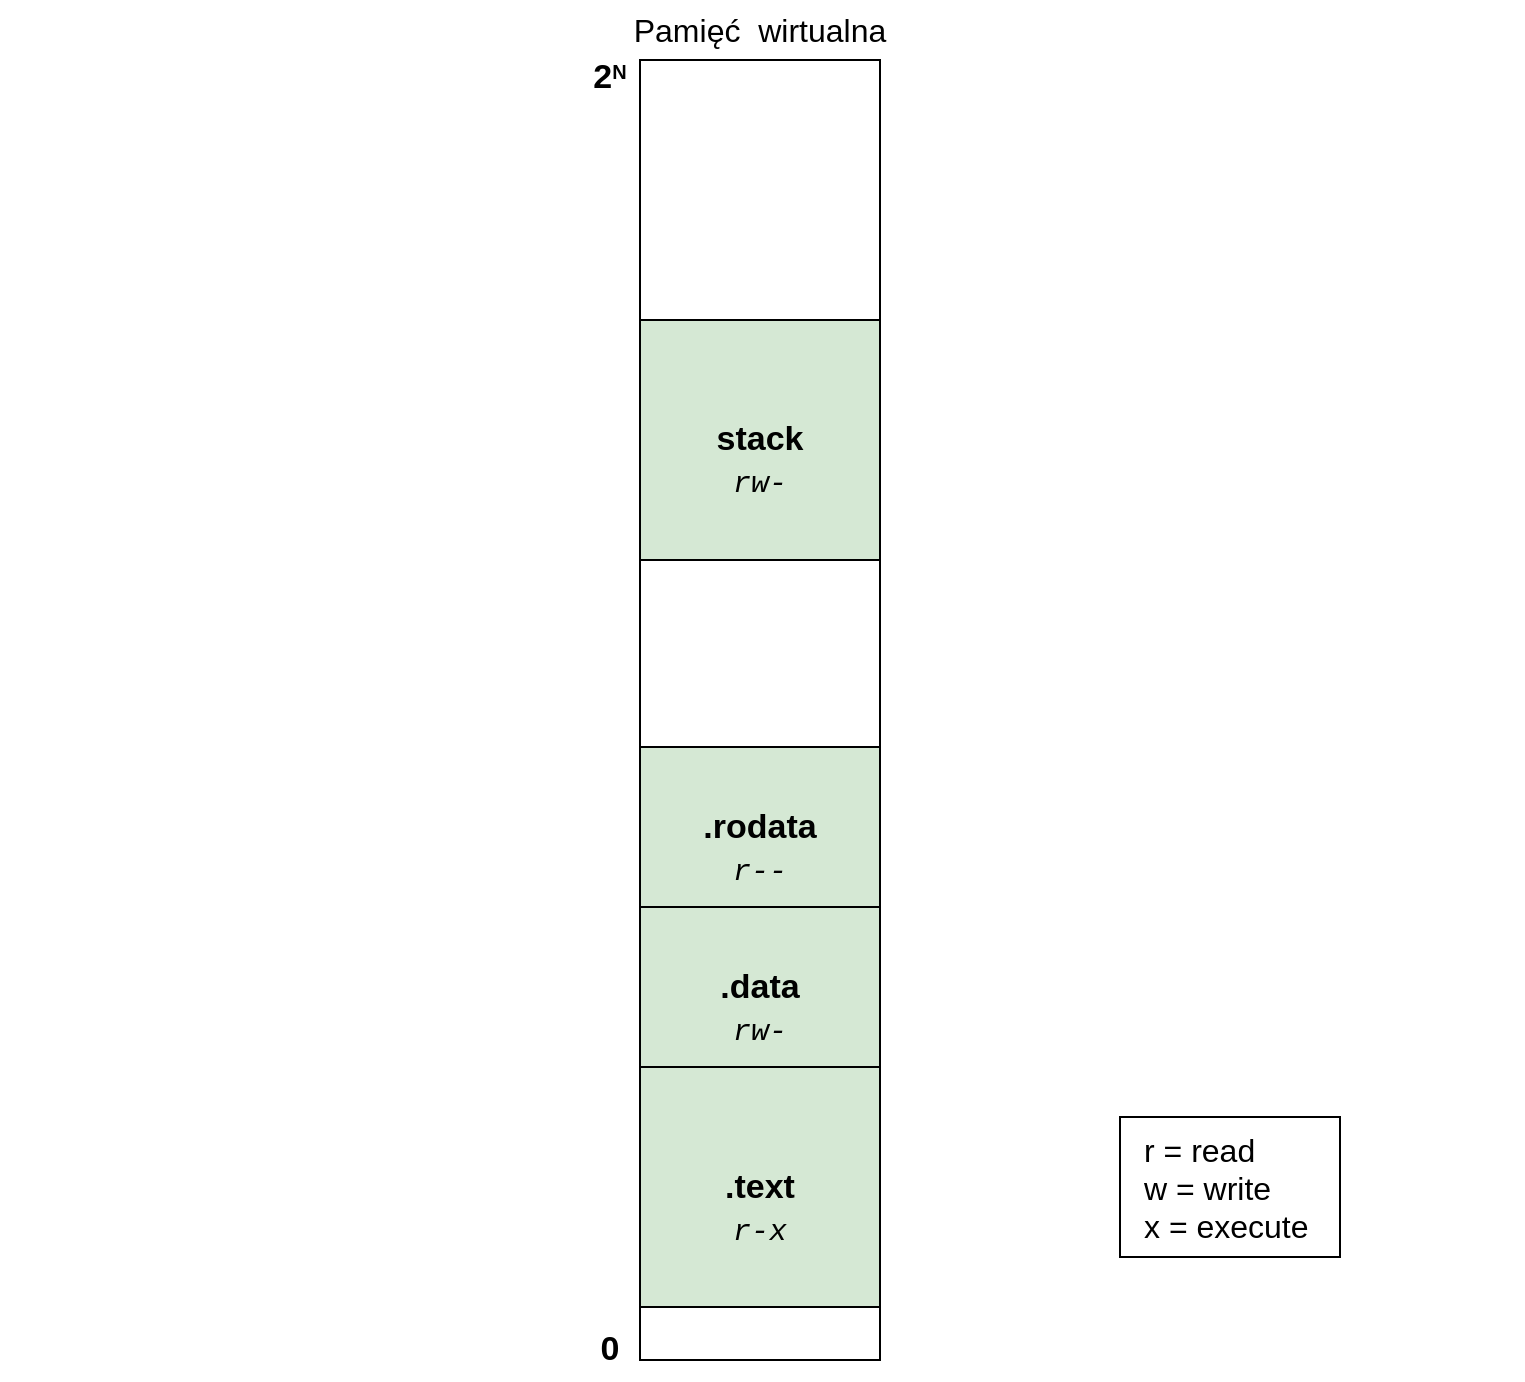<mxfile version="24.0.4" type="device">
  <diagram name="Page-1" id="bUzElv2l2GWEFmTksL0H">
    <mxGraphModel dx="584" dy="958" grid="1" gridSize="10" guides="1" tooltips="1" connect="1" arrows="1" fold="1" page="1" pageScale="1" pageWidth="850" pageHeight="1100" math="0" shadow="0">
      <root>
        <mxCell id="0" />
        <mxCell id="1" parent="0" />
        <mxCell id="QkMXo-uOz5fR3eblIkdU-6" value="" style="rounded=0;whiteSpace=wrap;html=1;strokeWidth=1;" parent="1" vertex="1">
          <mxGeometry x="1240" y="40" width="120" height="650" as="geometry" />
        </mxCell>
        <mxCell id="QkMXo-uOz5fR3eblIkdU-9" value="&lt;font style=&quot;font-size: 16px;&quot;&gt;Pamięć&amp;nbsp; wirtualna&lt;/font&gt;" style="text;html=1;align=center;verticalAlign=middle;whiteSpace=wrap;rounded=0;" parent="1" vertex="1">
          <mxGeometry x="1210" y="10" width="180" height="30" as="geometry" />
        </mxCell>
        <mxCell id="QkMXo-uOz5fR3eblIkdU-42" value="" style="endArrow=none;html=1;rounded=0;strokeColor=none;" parent="1" edge="1">
          <mxGeometry width="50" height="50" relative="1" as="geometry">
            <mxPoint x="920.43" y="640" as="sourcePoint" />
            <mxPoint x="920" y="40" as="targetPoint" />
          </mxGeometry>
        </mxCell>
        <mxCell id="ApAm6ha_IGB6OoukJDqG-1" value="&lt;font style=&quot;font-size: 17px;&quot;&gt;&lt;b&gt;0&lt;/b&gt;&lt;b&gt;&lt;br&gt;&lt;/b&gt;&lt;/font&gt;" style="text;html=1;align=center;verticalAlign=middle;whiteSpace=wrap;rounded=0;" parent="1" vertex="1">
          <mxGeometry x="1195" y="670" width="60" height="30" as="geometry" />
        </mxCell>
        <mxCell id="ApAm6ha_IGB6OoukJDqG-2" value="&lt;font style=&quot;font-size: 17px;&quot;&gt;&lt;b style=&quot;font-size: 17px;&quot;&gt;2&lt;/b&gt;&lt;/font&gt;&lt;font size=&quot;1&quot;&gt;&lt;b&gt;&lt;sup style=&quot;font-size: 10px;&quot;&gt;N&lt;/sup&gt;&lt;/b&gt;&lt;/font&gt;" style="text;html=1;align=center;verticalAlign=middle;whiteSpace=wrap;rounded=0;fontSize=17;" parent="1" vertex="1">
          <mxGeometry x="1195" y="34" width="60" height="30" as="geometry" />
        </mxCell>
        <mxCell id="ApAm6ha_IGB6OoukJDqG-3" value="" style="endArrow=none;html=1;rounded=0;strokeColor=none;" parent="1" edge="1">
          <mxGeometry width="50" height="50" relative="1" as="geometry">
            <mxPoint x="1680.43" y="648.5" as="sourcePoint" />
            <mxPoint x="1680" y="48.5" as="targetPoint" />
          </mxGeometry>
        </mxCell>
        <mxCell id="4U6riaCsUl9iuARCi7AS-7" value="&lt;span style=&quot;font-size: 17px;&quot;&gt;&lt;b&gt;stack&lt;/b&gt;&lt;/span&gt;" style="rounded=0;whiteSpace=wrap;html=1;fillColor=#D5E8D4;strokeWidth=1;" parent="1" vertex="1">
          <mxGeometry x="1240" y="170" width="120" height="120" as="geometry" />
        </mxCell>
        <mxCell id="4U6riaCsUl9iuARCi7AS-11" value="&lt;span style=&quot;font-size: 17px;&quot;&gt;&lt;b&gt;.text&lt;/b&gt;&lt;/span&gt;" style="rounded=0;whiteSpace=wrap;html=1;fillColor=#D5E8D4;strokeWidth=1;" parent="1" vertex="1">
          <mxGeometry x="1240" y="543.5" width="120" height="120" as="geometry" />
        </mxCell>
        <mxCell id="4U6riaCsUl9iuARCi7AS-8" value="&lt;span style=&quot;font-size: 17px;&quot;&gt;&lt;b&gt;.rodata&lt;/b&gt;&lt;/span&gt;" style="rounded=0;whiteSpace=wrap;html=1;fillColor=#D5E8D4;strokeWidth=1;" parent="1" vertex="1">
          <mxGeometry x="1240" y="383.5" width="120" height="80" as="geometry" />
        </mxCell>
        <mxCell id="4U6riaCsUl9iuARCi7AS-9" value="&lt;span style=&quot;font-size: 17px;&quot;&gt;&lt;b&gt;.data&lt;/b&gt;&lt;/span&gt;" style="rounded=0;whiteSpace=wrap;html=1;fillColor=#D5E8D4;strokeWidth=1;" parent="1" vertex="1">
          <mxGeometry x="1240" y="463.5" width="120" height="80" as="geometry" />
        </mxCell>
        <mxCell id="RJKMBECtu7ogXmF7wZVS-4" value="&lt;font style=&quot;font-size: 16px;&quot;&gt;r = read&lt;/font&gt;&lt;div style=&quot;font-size: 16px;&quot;&gt;&lt;font style=&quot;font-size: 16px;&quot;&gt;w = write&lt;/font&gt;&lt;/div&gt;&lt;div style=&quot;font-size: 16px;&quot;&gt;&lt;font style=&quot;font-size: 16px;&quot;&gt;x = execute&lt;/font&gt;&lt;/div&gt;" style="text;html=1;align=left;verticalAlign=middle;resizable=0;points=[];autosize=1;strokeColor=default;fillColor=none;spacingLeft=10;" parent="1" vertex="1">
          <mxGeometry x="1480" y="568.5" width="110" height="70" as="geometry" />
        </mxCell>
        <mxCell id="RJKMBECtu7ogXmF7wZVS-5" value="r-x" style="text;html=1;align=center;verticalAlign=middle;whiteSpace=wrap;rounded=0;fontStyle=2;fontFamily=Courier New;fontSize=15;" parent="1" vertex="1">
          <mxGeometry x="1270" y="610.5" width="60" height="30" as="geometry" />
        </mxCell>
        <mxCell id="RJKMBECtu7ogXmF7wZVS-6" value="rw-" style="text;html=1;align=center;verticalAlign=middle;whiteSpace=wrap;rounded=0;fontStyle=2;fontFamily=Courier New;fontSize=15;" parent="1" vertex="1">
          <mxGeometry x="1270" y="510.5" width="60" height="30" as="geometry" />
        </mxCell>
        <mxCell id="RJKMBECtu7ogXmF7wZVS-7" value="r--" style="text;html=1;align=center;verticalAlign=middle;whiteSpace=wrap;rounded=0;fontStyle=2;fontFamily=Courier New;fontSize=15;" parent="1" vertex="1">
          <mxGeometry x="1270" y="430.5" width="60" height="30" as="geometry" />
        </mxCell>
        <mxCell id="RJKMBECtu7ogXmF7wZVS-8" value="rw-" style="text;html=1;align=center;verticalAlign=middle;whiteSpace=wrap;rounded=0;fontStyle=2;fontFamily=Courier New;fontSize=15;" parent="1" vertex="1">
          <mxGeometry x="1270" y="237" width="60" height="30" as="geometry" />
        </mxCell>
      </root>
    </mxGraphModel>
  </diagram>
</mxfile>
